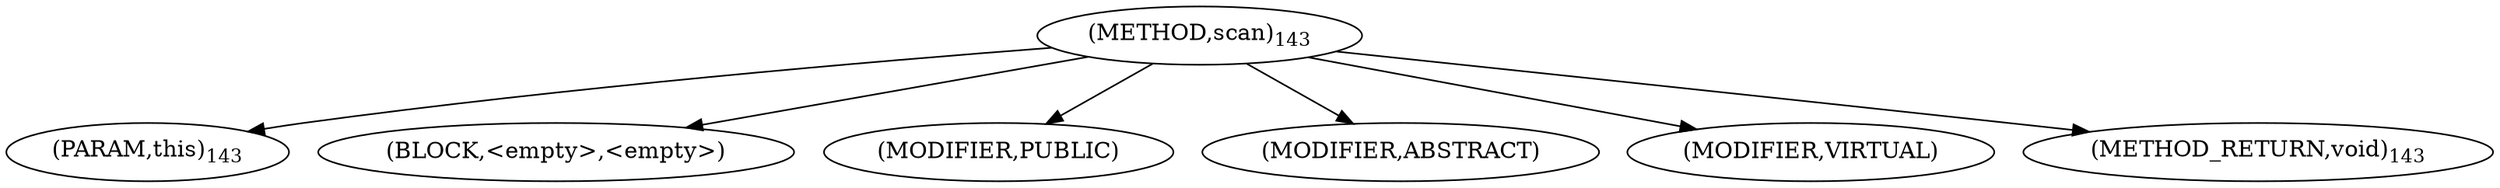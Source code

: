 digraph "scan" {  
"75" [label = <(METHOD,scan)<SUB>143</SUB>> ]
"76" [label = <(PARAM,this)<SUB>143</SUB>> ]
"77" [label = <(BLOCK,&lt;empty&gt;,&lt;empty&gt;)> ]
"78" [label = <(MODIFIER,PUBLIC)> ]
"79" [label = <(MODIFIER,ABSTRACT)> ]
"80" [label = <(MODIFIER,VIRTUAL)> ]
"81" [label = <(METHOD_RETURN,void)<SUB>143</SUB>> ]
  "75" -> "76" 
  "75" -> "77" 
  "75" -> "78" 
  "75" -> "79" 
  "75" -> "80" 
  "75" -> "81" 
}
